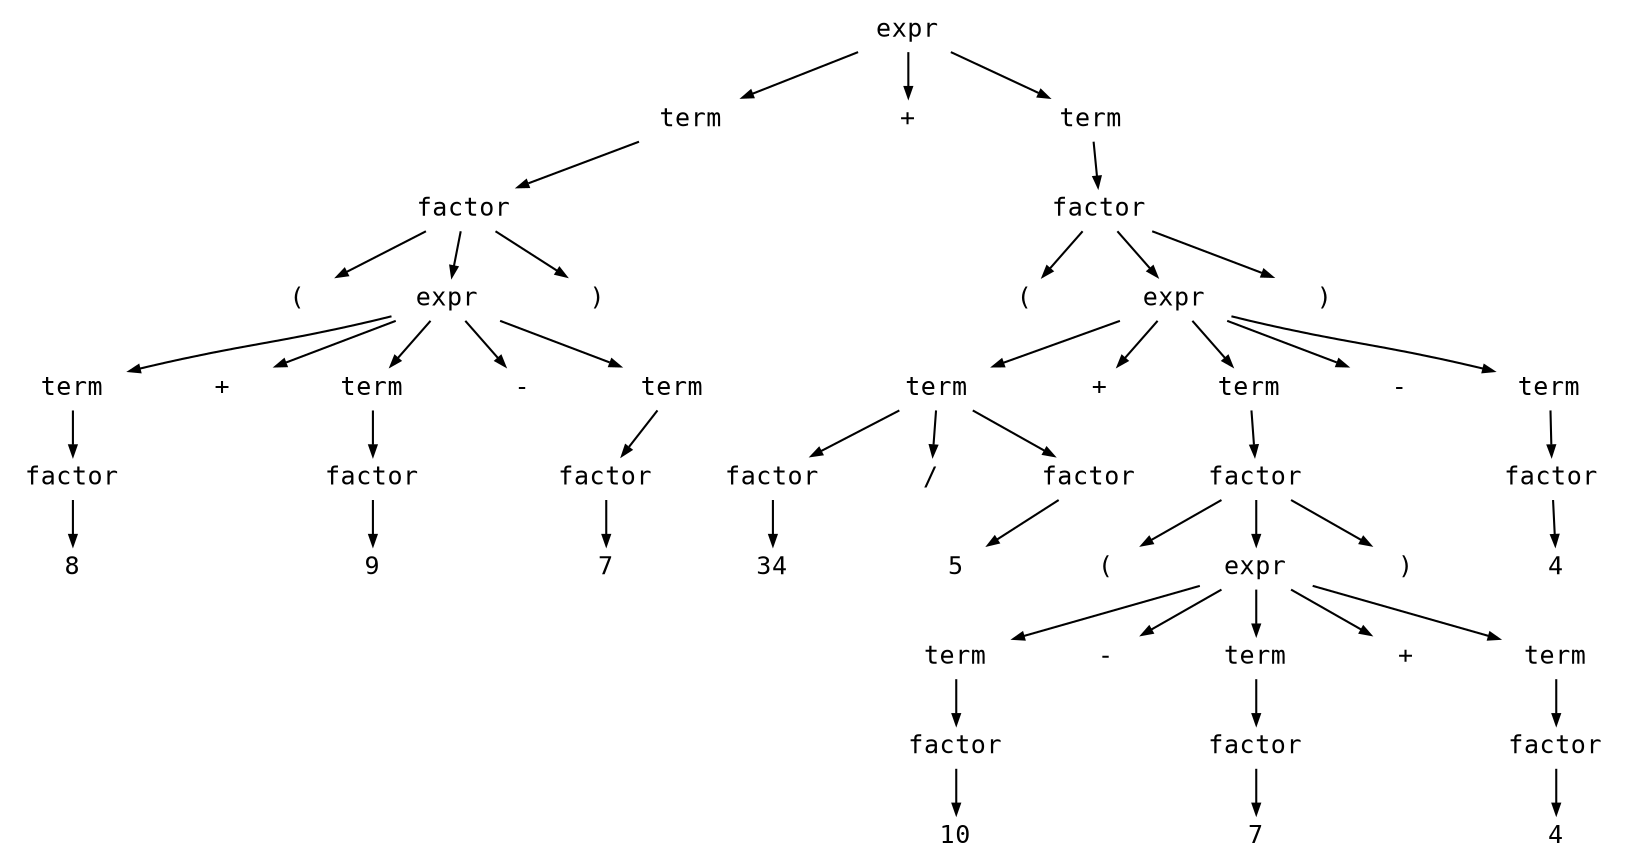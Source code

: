digraph astgraph {
  node [shape=none, fontsize=12, fontname="Courier", height=.1];
  ranksep=.3;
  edge [arrowsize=.5]

  node1 [label="expr"]
  node2 [label="term"]
  node1 -> node2
  node3 [label="+"]
  node1 -> node3
  node4 [label="term"]
  node1 -> node4
  node5 [label="factor"]
  node2 -> node5
  node6 [label="factor"]
  node4 -> node6
  node7 [label="("]
  node5 -> node7
  node8 [label="expr"]
  node5 -> node8
  node9 [label=")"]
  node5 -> node9
  node10 [label="("]
  node6 -> node10
  node11 [label="expr"]
  node6 -> node11
  node12 [label=")"]
  node6 -> node12
  node13 [label="term"]
  node8 -> node13
  node14 [label="+"]
  node8 -> node14
  node15 [label="term"]
  node8 -> node15
  node16 [label="-"]
  node8 -> node16
  node17 [label="term"]
  node8 -> node17
  node18 [label="term"]
  node11 -> node18
  node19 [label="+"]
  node11 -> node19
  node20 [label="term"]
  node11 -> node20
  node21 [label="-"]
  node11 -> node21
  node22 [label="term"]
  node11 -> node22
  node23 [label="factor"]
  node13 -> node23
  node24 [label="factor"]
  node15 -> node24
  node25 [label="factor"]
  node17 -> node25
  node26 [label="factor"]
  node18 -> node26
  node27 [label="/"]
  node18 -> node27
  node28 [label="factor"]
  node18 -> node28
  node29 [label="factor"]
  node20 -> node29
  node30 [label="factor"]
  node22 -> node30
  node31 [label="8"]
  node23 -> node31
  node32 [label="9"]
  node24 -> node32
  node33 [label="7"]
  node25 -> node33
  node34 [label="34"]
  node26 -> node34
  node35 [label="5"]
  node28 -> node35
  node36 [label="("]
  node29 -> node36
  node37 [label="expr"]
  node29 -> node37
  node38 [label=")"]
  node29 -> node38
  node39 [label="4"]
  node30 -> node39
  node40 [label="term"]
  node37 -> node40
  node41 [label="-"]
  node37 -> node41
  node42 [label="term"]
  node37 -> node42
  node43 [label="+"]
  node37 -> node43
  node44 [label="term"]
  node37 -> node44
  node45 [label="factor"]
  node40 -> node45
  node46 [label="factor"]
  node42 -> node46
  node47 [label="factor"]
  node44 -> node47
  node48 [label="10"]
  node45 -> node48
  node49 [label="7"]
  node46 -> node49
  node50 [label="4"]
  node47 -> node50
}

